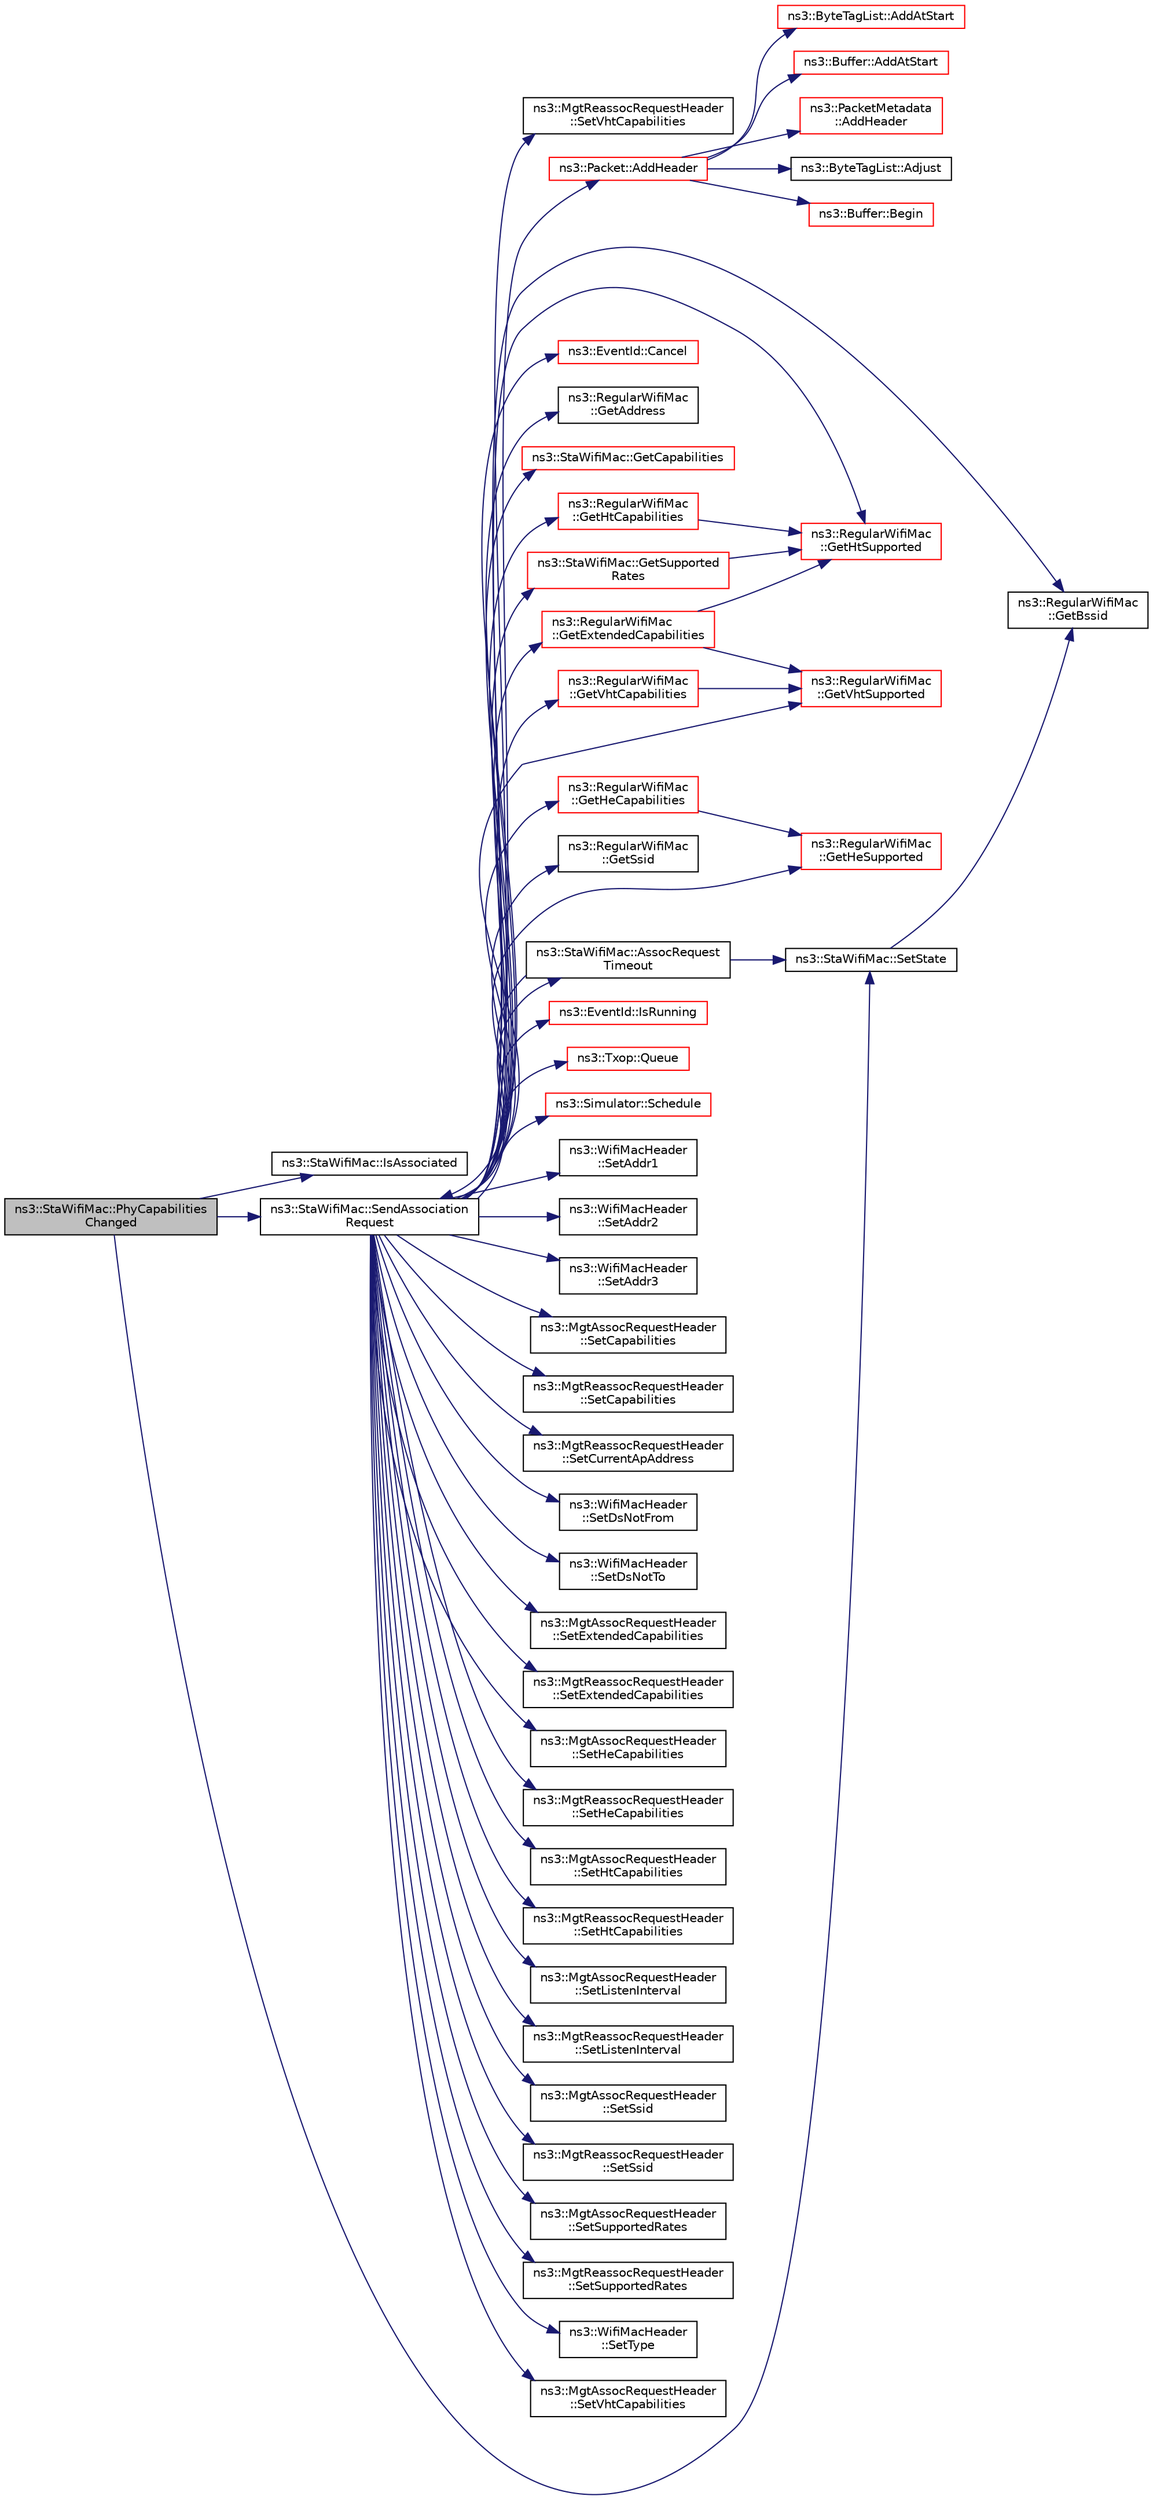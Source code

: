 digraph "ns3::StaWifiMac::PhyCapabilitiesChanged"
{
 // LATEX_PDF_SIZE
  edge [fontname="Helvetica",fontsize="10",labelfontname="Helvetica",labelfontsize="10"];
  node [fontname="Helvetica",fontsize="10",shape=record];
  rankdir="LR";
  Node1 [label="ns3::StaWifiMac::PhyCapabilities\lChanged",height=0.2,width=0.4,color="black", fillcolor="grey75", style="filled", fontcolor="black",tooltip="Indicate that PHY capabilities have changed."];
  Node1 -> Node2 [color="midnightblue",fontsize="10",style="solid",fontname="Helvetica"];
  Node2 [label="ns3::StaWifiMac::IsAssociated",height=0.2,width=0.4,color="black", fillcolor="white", style="filled",URL="$classns3_1_1_sta_wifi_mac.html#a5725522486784f1db97cdb7020d41246",tooltip="Return whether we are associated with an AP."];
  Node1 -> Node3 [color="midnightblue",fontsize="10",style="solid",fontname="Helvetica"];
  Node3 [label="ns3::StaWifiMac::SendAssociation\lRequest",height=0.2,width=0.4,color="black", fillcolor="white", style="filled",URL="$classns3_1_1_sta_wifi_mac.html#af2ab6272caa11513770336a92cd714bc",tooltip="Forward an association or reassociation request packet to the DCF."];
  Node3 -> Node4 [color="midnightblue",fontsize="10",style="solid",fontname="Helvetica"];
  Node4 [label="ns3::Packet::AddHeader",height=0.2,width=0.4,color="red", fillcolor="white", style="filled",URL="$classns3_1_1_packet.html#a465108c595a0bc592095cbcab1832ed8",tooltip="Add header to this packet."];
  Node4 -> Node5 [color="midnightblue",fontsize="10",style="solid",fontname="Helvetica"];
  Node5 [label="ns3::ByteTagList::AddAtStart",height=0.2,width=0.4,color="red", fillcolor="white", style="filled",URL="$classns3_1_1_byte_tag_list.html#acb4563fbe4299c55af41ba7a166b71d5",tooltip="Make sure that all offsets are bigger than prependOffset which represents the location where new byte..."];
  Node4 -> Node11 [color="midnightblue",fontsize="10",style="solid",fontname="Helvetica"];
  Node11 [label="ns3::Buffer::AddAtStart",height=0.2,width=0.4,color="red", fillcolor="white", style="filled",URL="$classns3_1_1_buffer.html#a8abd8164c3671d3dadc98fc66fade7b1",tooltip=" "];
  Node4 -> Node21 [color="midnightblue",fontsize="10",style="solid",fontname="Helvetica"];
  Node21 [label="ns3::PacketMetadata\l::AddHeader",height=0.2,width=0.4,color="red", fillcolor="white", style="filled",URL="$classns3_1_1_packet_metadata.html#abdce736c4c5f647242f0808c0d2f9249",tooltip="Add an header."];
  Node4 -> Node41 [color="midnightblue",fontsize="10",style="solid",fontname="Helvetica"];
  Node41 [label="ns3::ByteTagList::Adjust",height=0.2,width=0.4,color="black", fillcolor="white", style="filled",URL="$classns3_1_1_byte_tag_list.html#a1fec06d7e6daaf8039cf2a148e4090f2",tooltip="Adjust the offsets stored internally by the adjustment delta."];
  Node4 -> Node42 [color="midnightblue",fontsize="10",style="solid",fontname="Helvetica"];
  Node42 [label="ns3::Buffer::Begin",height=0.2,width=0.4,color="red", fillcolor="white", style="filled",URL="$classns3_1_1_buffer.html#acb977a0179de9abe4e295ce22023b4ca",tooltip=" "];
  Node3 -> Node49 [color="midnightblue",fontsize="10",style="solid",fontname="Helvetica"];
  Node49 [label="ns3::StaWifiMac::AssocRequest\lTimeout",height=0.2,width=0.4,color="black", fillcolor="white", style="filled",URL="$classns3_1_1_sta_wifi_mac.html#a76c7409a492791cc1c3f35d779072371",tooltip="This method is called after the association timeout occurred."];
  Node49 -> Node3 [color="midnightblue",fontsize="10",style="solid",fontname="Helvetica"];
  Node49 -> Node50 [color="midnightblue",fontsize="10",style="solid",fontname="Helvetica"];
  Node50 [label="ns3::StaWifiMac::SetState",height=0.2,width=0.4,color="black", fillcolor="white", style="filled",URL="$classns3_1_1_sta_wifi_mac.html#a1253ad1bd7821a1aedab2a7c847993b9",tooltip="Set the current MAC state."];
  Node50 -> Node51 [color="midnightblue",fontsize="10",style="solid",fontname="Helvetica"];
  Node51 [label="ns3::RegularWifiMac\l::GetBssid",height=0.2,width=0.4,color="black", fillcolor="white", style="filled",URL="$classns3_1_1_regular_wifi_mac.html#ae94a96d4c653e4f0c6e501b54e63ee38",tooltip=" "];
  Node3 -> Node52 [color="midnightblue",fontsize="10",style="solid",fontname="Helvetica"];
  Node52 [label="ns3::EventId::Cancel",height=0.2,width=0.4,color="red", fillcolor="white", style="filled",URL="$classns3_1_1_event_id.html#a993ae94e48e014e1afd47edb16db7a11",tooltip="This method is syntactic sugar for the ns3::Simulator::Cancel method."];
  Node3 -> Node100 [color="midnightblue",fontsize="10",style="solid",fontname="Helvetica"];
  Node100 [label="ns3::RegularWifiMac\l::GetAddress",height=0.2,width=0.4,color="black", fillcolor="white", style="filled",URL="$classns3_1_1_regular_wifi_mac.html#aec7ede7cc93b6ec04d447b1649ab27e8",tooltip=" "];
  Node3 -> Node51 [color="midnightblue",fontsize="10",style="solid",fontname="Helvetica"];
  Node3 -> Node101 [color="midnightblue",fontsize="10",style="solid",fontname="Helvetica"];
  Node101 [label="ns3::StaWifiMac::GetCapabilities",height=0.2,width=0.4,color="red", fillcolor="white", style="filled",URL="$classns3_1_1_sta_wifi_mac.html#a0397f8405807807b4dab2e1271260d69",tooltip="Return the Capability information of the current STA."];
  Node3 -> Node110 [color="midnightblue",fontsize="10",style="solid",fontname="Helvetica"];
  Node110 [label="ns3::RegularWifiMac\l::GetExtendedCapabilities",height=0.2,width=0.4,color="red", fillcolor="white", style="filled",URL="$classns3_1_1_regular_wifi_mac.html#a243c2648b9d9b54cf6b056f1d4124171",tooltip="Return the extended capabilities of the device."];
  Node110 -> Node111 [color="midnightblue",fontsize="10",style="solid",fontname="Helvetica"];
  Node111 [label="ns3::RegularWifiMac\l::GetHtSupported",height=0.2,width=0.4,color="red", fillcolor="white", style="filled",URL="$classns3_1_1_regular_wifi_mac.html#a9b3ffa51f38fbdb175b811dddb83b90e",tooltip="Return whether the device supports HT."];
  Node110 -> Node115 [color="midnightblue",fontsize="10",style="solid",fontname="Helvetica"];
  Node115 [label="ns3::RegularWifiMac\l::GetVhtSupported",height=0.2,width=0.4,color="red", fillcolor="white", style="filled",URL="$classns3_1_1_regular_wifi_mac.html#aec05eb1ee6425e02651bab0cffc4b60a",tooltip="Return whether the device supports VHT."];
  Node3 -> Node120 [color="midnightblue",fontsize="10",style="solid",fontname="Helvetica"];
  Node120 [label="ns3::RegularWifiMac\l::GetHeCapabilities",height=0.2,width=0.4,color="red", fillcolor="white", style="filled",URL="$classns3_1_1_regular_wifi_mac.html#adf97076ae2932e9d28c40e842a338d7d",tooltip="Return the HE capabilities of the device."];
  Node120 -> Node124 [color="midnightblue",fontsize="10",style="solid",fontname="Helvetica"];
  Node124 [label="ns3::RegularWifiMac\l::GetHeSupported",height=0.2,width=0.4,color="red", fillcolor="white", style="filled",URL="$classns3_1_1_regular_wifi_mac.html#a732aef31f554ded767ffec1beb12efe5",tooltip="Return whether the device supports HE."];
  Node3 -> Node124 [color="midnightblue",fontsize="10",style="solid",fontname="Helvetica"];
  Node3 -> Node151 [color="midnightblue",fontsize="10",style="solid",fontname="Helvetica"];
  Node151 [label="ns3::RegularWifiMac\l::GetHtCapabilities",height=0.2,width=0.4,color="red", fillcolor="white", style="filled",URL="$classns3_1_1_regular_wifi_mac.html#ad51001e4ea7ef05fb584002b158a4e3e",tooltip="Return the HT capabilities of the device."];
  Node151 -> Node111 [color="midnightblue",fontsize="10",style="solid",fontname="Helvetica"];
  Node3 -> Node111 [color="midnightblue",fontsize="10",style="solid",fontname="Helvetica"];
  Node3 -> Node171 [color="midnightblue",fontsize="10",style="solid",fontname="Helvetica"];
  Node171 [label="ns3::RegularWifiMac\l::GetSsid",height=0.2,width=0.4,color="black", fillcolor="white", style="filled",URL="$classns3_1_1_regular_wifi_mac.html#acffe8d4db892391c9fe5f2365edeb4b5",tooltip=" "];
  Node3 -> Node172 [color="midnightblue",fontsize="10",style="solid",fontname="Helvetica"];
  Node172 [label="ns3::StaWifiMac::GetSupported\lRates",height=0.2,width=0.4,color="red", fillcolor="white", style="filled",URL="$classns3_1_1_sta_wifi_mac.html#a484da19ff4bb12683c7c77c68f45c458",tooltip="Return an instance of SupportedRates that contains all rates that we support including HT rates."];
  Node172 -> Node111 [color="midnightblue",fontsize="10",style="solid",fontname="Helvetica"];
  Node3 -> Node181 [color="midnightblue",fontsize="10",style="solid",fontname="Helvetica"];
  Node181 [label="ns3::RegularWifiMac\l::GetVhtCapabilities",height=0.2,width=0.4,color="red", fillcolor="white", style="filled",URL="$classns3_1_1_regular_wifi_mac.html#a016a83d8f0d89790ac9c177fa2d6751e",tooltip="Return the VHT capabilities of the device."];
  Node181 -> Node115 [color="midnightblue",fontsize="10",style="solid",fontname="Helvetica"];
  Node3 -> Node115 [color="midnightblue",fontsize="10",style="solid",fontname="Helvetica"];
  Node3 -> Node196 [color="midnightblue",fontsize="10",style="solid",fontname="Helvetica"];
  Node196 [label="ns3::EventId::IsRunning",height=0.2,width=0.4,color="red", fillcolor="white", style="filled",URL="$classns3_1_1_event_id.html#a8b41e6f8c54db6bede8a7dcaf917074a",tooltip="This method is syntactic sugar for !IsExpired()."];
  Node3 -> Node200 [color="midnightblue",fontsize="10",style="solid",fontname="Helvetica"];
  Node200 [label="ns3::Txop::Queue",height=0.2,width=0.4,color="red", fillcolor="white", style="filled",URL="$classns3_1_1_txop.html#ae0a0bbafaed367559bce8c10c184666f",tooltip=" "];
  Node3 -> Node318 [color="midnightblue",fontsize="10",style="solid",fontname="Helvetica"];
  Node318 [label="ns3::Simulator::Schedule",height=0.2,width=0.4,color="red", fillcolor="white", style="filled",URL="$classns3_1_1_simulator.html#a3da7d28335c8ac0e3e86781f766df241",tooltip="Schedule an event to expire after delay."];
  Node3 -> Node332 [color="midnightblue",fontsize="10",style="solid",fontname="Helvetica"];
  Node332 [label="ns3::WifiMacHeader\l::SetAddr1",height=0.2,width=0.4,color="black", fillcolor="white", style="filled",URL="$classns3_1_1_wifi_mac_header.html#a6478a02b80d5c01657714c5c7a0ae1cb",tooltip="Fill the Address 1 field with the given address."];
  Node3 -> Node333 [color="midnightblue",fontsize="10",style="solid",fontname="Helvetica"];
  Node333 [label="ns3::WifiMacHeader\l::SetAddr2",height=0.2,width=0.4,color="black", fillcolor="white", style="filled",URL="$classns3_1_1_wifi_mac_header.html#ab6a0efdc43d39b5da5d17eae9665271d",tooltip="Fill the Address 2 field with the given address."];
  Node3 -> Node334 [color="midnightblue",fontsize="10",style="solid",fontname="Helvetica"];
  Node334 [label="ns3::WifiMacHeader\l::SetAddr3",height=0.2,width=0.4,color="black", fillcolor="white", style="filled",URL="$classns3_1_1_wifi_mac_header.html#ace2fd1624db247bd42cbe9182996bb0e",tooltip="Fill the Address 3 field with the given address."];
  Node3 -> Node335 [color="midnightblue",fontsize="10",style="solid",fontname="Helvetica"];
  Node335 [label="ns3::MgtAssocRequestHeader\l::SetCapabilities",height=0.2,width=0.4,color="black", fillcolor="white", style="filled",URL="$classns3_1_1_mgt_assoc_request_header.html#ab3534737c8397ce42b0cca1680e50321",tooltip="Set the Capability information."];
  Node3 -> Node336 [color="midnightblue",fontsize="10",style="solid",fontname="Helvetica"];
  Node336 [label="ns3::MgtReassocRequestHeader\l::SetCapabilities",height=0.2,width=0.4,color="black", fillcolor="white", style="filled",URL="$classns3_1_1_mgt_reassoc_request_header.html#a3d70d9bdf016ef7010dd8d84077ab8bf",tooltip="Set the Capability information."];
  Node3 -> Node337 [color="midnightblue",fontsize="10",style="solid",fontname="Helvetica"];
  Node337 [label="ns3::MgtReassocRequestHeader\l::SetCurrentApAddress",height=0.2,width=0.4,color="black", fillcolor="white", style="filled",URL="$classns3_1_1_mgt_reassoc_request_header.html#ae69c3dcc07b5884960871368e78f1b61",tooltip="Set the address of the current access point."];
  Node3 -> Node338 [color="midnightblue",fontsize="10",style="solid",fontname="Helvetica"];
  Node338 [label="ns3::WifiMacHeader\l::SetDsNotFrom",height=0.2,width=0.4,color="black", fillcolor="white", style="filled",URL="$classns3_1_1_wifi_mac_header.html#a02edeb349da4aacc6b376fcf76ff99cc",tooltip="Un-set the From DS bit in the Frame Control field."];
  Node3 -> Node339 [color="midnightblue",fontsize="10",style="solid",fontname="Helvetica"];
  Node339 [label="ns3::WifiMacHeader\l::SetDsNotTo",height=0.2,width=0.4,color="black", fillcolor="white", style="filled",URL="$classns3_1_1_wifi_mac_header.html#a977cd5a09062bfc3660a23acdebd75ec",tooltip="Un-set the To DS bit in the Frame Control field."];
  Node3 -> Node340 [color="midnightblue",fontsize="10",style="solid",fontname="Helvetica"];
  Node340 [label="ns3::MgtAssocRequestHeader\l::SetExtendedCapabilities",height=0.2,width=0.4,color="black", fillcolor="white", style="filled",URL="$classns3_1_1_mgt_assoc_request_header.html#a56cde7db10d2adf60aa18085f4c58ed8",tooltip="Set the Extended Capabilities."];
  Node3 -> Node341 [color="midnightblue",fontsize="10",style="solid",fontname="Helvetica"];
  Node341 [label="ns3::MgtReassocRequestHeader\l::SetExtendedCapabilities",height=0.2,width=0.4,color="black", fillcolor="white", style="filled",URL="$classns3_1_1_mgt_reassoc_request_header.html#a88a83d7f75eb402bc1c7cab6ba243402",tooltip="Set the Extended Capabilities."];
  Node3 -> Node342 [color="midnightblue",fontsize="10",style="solid",fontname="Helvetica"];
  Node342 [label="ns3::MgtAssocRequestHeader\l::SetHeCapabilities",height=0.2,width=0.4,color="black", fillcolor="white", style="filled",URL="$classns3_1_1_mgt_assoc_request_header.html#a0457b2b26f92f9763aaf87758b705b2a",tooltip="Set the HE capabilities."];
  Node3 -> Node343 [color="midnightblue",fontsize="10",style="solid",fontname="Helvetica"];
  Node343 [label="ns3::MgtReassocRequestHeader\l::SetHeCapabilities",height=0.2,width=0.4,color="black", fillcolor="white", style="filled",URL="$classns3_1_1_mgt_reassoc_request_header.html#addd4613b27710fd7f9b356bc62f6059b",tooltip="Set the HE capabilities."];
  Node3 -> Node344 [color="midnightblue",fontsize="10",style="solid",fontname="Helvetica"];
  Node344 [label="ns3::MgtAssocRequestHeader\l::SetHtCapabilities",height=0.2,width=0.4,color="black", fillcolor="white", style="filled",URL="$classns3_1_1_mgt_assoc_request_header.html#a4e0632c8d60a3b152d6be50c7f1991ca",tooltip="Set the HT capabilities."];
  Node3 -> Node345 [color="midnightblue",fontsize="10",style="solid",fontname="Helvetica"];
  Node345 [label="ns3::MgtReassocRequestHeader\l::SetHtCapabilities",height=0.2,width=0.4,color="black", fillcolor="white", style="filled",URL="$classns3_1_1_mgt_reassoc_request_header.html#a3b8755baf4343ad821e6ae58cc618d36",tooltip="Set the HT capabilities."];
  Node3 -> Node346 [color="midnightblue",fontsize="10",style="solid",fontname="Helvetica"];
  Node346 [label="ns3::MgtAssocRequestHeader\l::SetListenInterval",height=0.2,width=0.4,color="black", fillcolor="white", style="filled",URL="$classns3_1_1_mgt_assoc_request_header.html#a8720f57ef6469e81c3835565ee68c298",tooltip="Set the listen interval."];
  Node3 -> Node347 [color="midnightblue",fontsize="10",style="solid",fontname="Helvetica"];
  Node347 [label="ns3::MgtReassocRequestHeader\l::SetListenInterval",height=0.2,width=0.4,color="black", fillcolor="white", style="filled",URL="$classns3_1_1_mgt_reassoc_request_header.html#a99c28ab6839b3284fdbf060001cb7212",tooltip="Set the listen interval."];
  Node3 -> Node348 [color="midnightblue",fontsize="10",style="solid",fontname="Helvetica"];
  Node348 [label="ns3::MgtAssocRequestHeader\l::SetSsid",height=0.2,width=0.4,color="black", fillcolor="white", style="filled",URL="$classns3_1_1_mgt_assoc_request_header.html#a80438a5c46683abb3ba58264b83bcb84",tooltip="Set the Service Set Identifier (SSID)."];
  Node3 -> Node349 [color="midnightblue",fontsize="10",style="solid",fontname="Helvetica"];
  Node349 [label="ns3::MgtReassocRequestHeader\l::SetSsid",height=0.2,width=0.4,color="black", fillcolor="white", style="filled",URL="$classns3_1_1_mgt_reassoc_request_header.html#a68cd07d6fc288e6b9ddf2f092a0d6885",tooltip="Set the Service Set Identifier (SSID)."];
  Node3 -> Node350 [color="midnightblue",fontsize="10",style="solid",fontname="Helvetica"];
  Node350 [label="ns3::MgtAssocRequestHeader\l::SetSupportedRates",height=0.2,width=0.4,color="black", fillcolor="white", style="filled",URL="$classns3_1_1_mgt_assoc_request_header.html#a21544f8fe47499b5ffa5c23b780a4a15",tooltip="Set the supported rates."];
  Node3 -> Node351 [color="midnightblue",fontsize="10",style="solid",fontname="Helvetica"];
  Node351 [label="ns3::MgtReassocRequestHeader\l::SetSupportedRates",height=0.2,width=0.4,color="black", fillcolor="white", style="filled",URL="$classns3_1_1_mgt_reassoc_request_header.html#a15057e1ac80cea7508f9763d3ddb174b",tooltip="Set the supported rates."];
  Node3 -> Node352 [color="midnightblue",fontsize="10",style="solid",fontname="Helvetica"];
  Node352 [label="ns3::WifiMacHeader\l::SetType",height=0.2,width=0.4,color="black", fillcolor="white", style="filled",URL="$classns3_1_1_wifi_mac_header.html#a71172371f11f1cfcb3912bb03134c285",tooltip="Set Type/Subtype values with the correct values depending on the given type."];
  Node3 -> Node353 [color="midnightblue",fontsize="10",style="solid",fontname="Helvetica"];
  Node353 [label="ns3::MgtAssocRequestHeader\l::SetVhtCapabilities",height=0.2,width=0.4,color="black", fillcolor="white", style="filled",URL="$classns3_1_1_mgt_assoc_request_header.html#ab734df1683e19ea64f8fb4b7d3a8514d",tooltip="Set the VHT capabilities."];
  Node3 -> Node354 [color="midnightblue",fontsize="10",style="solid",fontname="Helvetica"];
  Node354 [label="ns3::MgtReassocRequestHeader\l::SetVhtCapabilities",height=0.2,width=0.4,color="black", fillcolor="white", style="filled",URL="$classns3_1_1_mgt_reassoc_request_header.html#ae0e9462088c8f03f4479cf4da03b112e",tooltip="Set the VHT capabilities."];
  Node1 -> Node50 [color="midnightblue",fontsize="10",style="solid",fontname="Helvetica"];
}

